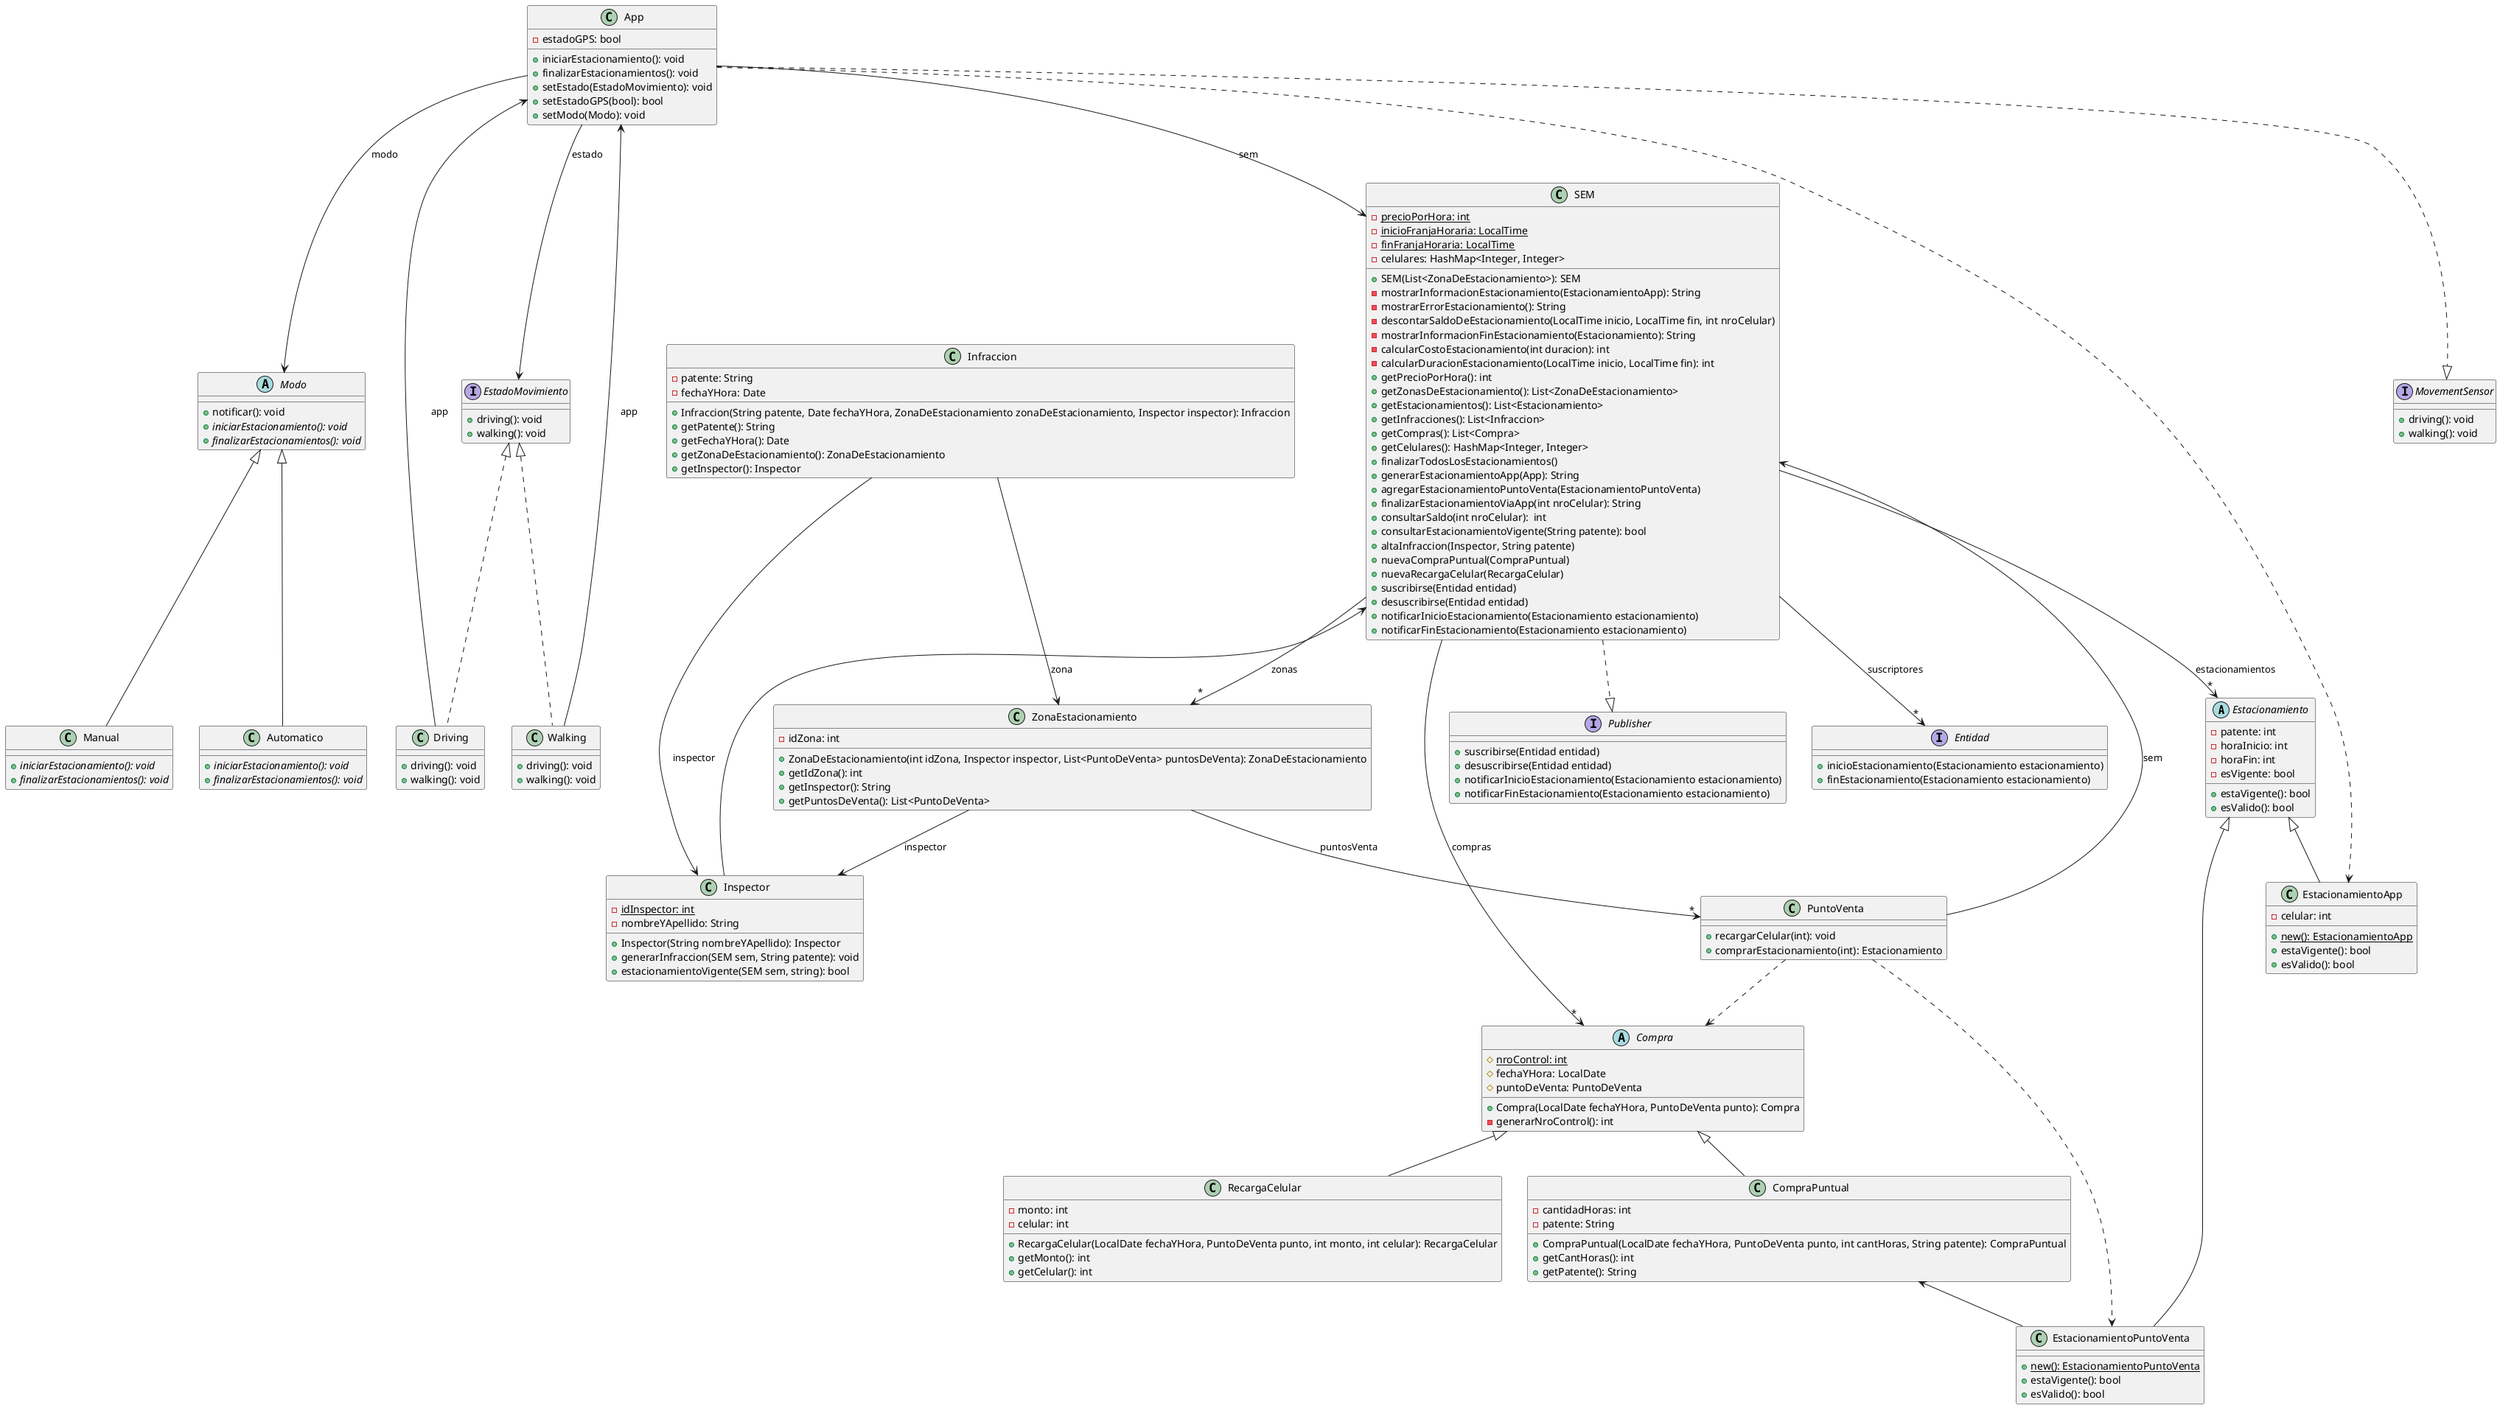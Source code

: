 @startuml
'https://plantuml.com/class-diagram

abstract class Estacionamiento {
    - patente: int
    - horaInicio: int
    - horaFin: int
    - esVigente: bool

    + estaVigente(): bool
    + esValido(): bool
}

abstract class Modo {
    + notificar(): void
    + {abstract} iniciarEstacionamiento(): void
    + {abstract} finalizarEstacionamientos(): void
}

class App {
    - estadoGPS: bool

    + iniciarEstacionamiento(): void
    + finalizarEstacionamientos(): void
    + setEstado(EstadoMovimiento): void
    + setEstadoGPS(bool): bool
    + setModo(Modo): void
}

class Automatico {
    + {abstract} iniciarEstacionamiento(): void
    + {abstract} finalizarEstacionamientos(): void
}

abstract class Compra {
    # {static} nroControl: int
    # fechaYHora: LocalDate
    # puntoDeVenta: PuntoDeVenta
    + Compra(LocalDate fechaYHora, PuntoDeVenta punto): Compra
    - generarNroControl(): int
}

class CompraPuntual {
    - cantidadHoras: int
    - patente: String
    + CompraPuntual(LocalDate fechaYHora, PuntoDeVenta punto, int cantHoras, String patente): CompraPuntual
    + getCantHoras(): int
    + getPatente(): String
}

class Driving {
    + driving(): void
    + walking(): void
}

class EstacionamientoApp {
    - celular: int

    + {static} new(): EstacionamientoApp
    + estaVigente(): bool
    + esValido(): bool
}

class EstacionamientoPuntoVenta {
    + {static} new(): EstacionamientoPuntoVenta
    + estaVigente(): bool
    + esValido(): bool
}

class Infraccion {
    - patente: String
    - fechaYHora: Date
    + Infraccion(String patente, Date fechaYHora, ZonaDeEstacionamiento zonaDeEstacionamiento, Inspector inspector): Infraccion
    + getPatente(): String
    + getFechaYHora(): Date
    + getZonaDeEstacionamiento(): ZonaDeEstacionamiento
    + getInspector(): Inspector
}

class Inspector {
    - {static} idInspector: int
    - nombreYApellido: String
    + Inspector(String nombreYApellido): Inspector
    + generarInfraccion(SEM sem, String patente): void
    + estacionamientoVigente(SEM sem, string): bool
}

class Manual {
    + {abstract} iniciarEstacionamiento(): void
    + {abstract} finalizarEstacionamientos(): void
}

interface Publisher {
    + suscribirse(Entidad entidad)
    + desuscribirse(Entidad entidad)
    + notificarInicioEstacionamiento(Estacionamiento estacionamiento)
    + notificarFinEstacionamiento(Estacionamiento estacionamiento)
}

class PuntoVenta {
    + recargarCelular(int): void
    + comprarEstacionamiento(int): Estacionamiento
}

class RecargaCelular {
    - monto: int
    - celular: int
    + RecargaCelular(LocalDate fechaYHora, PuntoDeVenta punto, int monto, int celular): RecargaCelular
    + getMonto(): int
    + getCelular(): int
}

class SEM {
    - {static} precioPorHora: int
    - {static} inicioFranjaHoraria: LocalTime
    - {static} finFranjaHoraria: LocalTime
    - celulares: HashMap<Integer, Integer>
    + SEM(List<ZonaDeEstacionamiento>): SEM
    - mostrarInformacionEstacionamiento(EstacionamientoApp): String
    - mostrarErrorEstacionamiento(): String
    - descontarSaldoDeEstacionamiento(LocalTime inicio, LocalTime fin, int nroCelular)
    - mostrarInformacionFinEstacionamiento(Estacionamiento): String
    - calcularCostoEstacionamiento(int duracion): int
    - calcularDuracionEstacionamiento(LocalTime inicio, LocalTime fin): int
    + getPrecioPorHora(): int
    + getZonasDeEstacionamiento(): List<ZonaDeEstacionamiento>
    + getEstacionamientos(): List<Estacionamiento>
    + getInfracciones(): List<Infraccion>
    + getCompras(): List<Compra>
    + getCelulares(): HashMap<Integer, Integer>
    + finalizarTodosLosEstacionamientos()
    + generarEstacionamientoApp(App): String
    + agregarEstacionamientoPuntoVenta(EstacionamientoPuntoVenta)
    + finalizarEstacionamientoViaApp(int nroCelular): String
    + consultarSaldo(int nroCelular):  int
    + consultarEstacionamientoVigente(String patente): bool
    + altaInfraccion(Inspector, String patente)
    + nuevaCompraPuntual(CompraPuntual)
    + nuevaRecargaCelular(RecargaCelular)
    + suscribirse(Entidad entidad)
    + desuscribirse(Entidad entidad)
    + notificarInicioEstacionamiento(Estacionamiento estacionamiento)
    + notificarFinEstacionamiento(Estacionamiento estacionamiento)
}

class Walking {
    + driving(): void
    + walking(): void
}

class ZonaEstacionamiento {
    - idZona: int
    + ZonaDeEstacionamiento(int idZona, Inspector inspector, List<PuntoDeVenta> puntosDeVenta): ZonaDeEstacionamiento
    + getIdZona(): int
    + getInspector(): String
    + getPuntosDeVenta(): List<PuntoDeVenta>
}

interface Entidad {
    + inicioEstacionamiento(Estacionamiento estacionamiento)
    + finEstacionamiento(Estacionamiento estacionamiento)
}

interface EstadoMovimiento {
    + driving(): void
    + walking(): void
}

interface MovementSensor {
    + driving(): void
    + walking(): void
}

App ..|> MovementSensor
App --> EstadoMovimiento: estado
App ..> EstacionamientoApp
App --> SEM: sem
App <-- Driving: app
App <-- Walking: app
App --> Modo: modo
Compra <|-- CompraPuntual
Compra <|-- RecargaCelular
CompraPuntual <-- EstacionamientoPuntoVenta
Infraccion --> Inspector: inspector
Infraccion --> ZonaEstacionamiento: zona
Inspector --> SEM
Estacionamiento <|-- EstacionamientoApp
Estacionamiento <|-- EstacionamientoPuntoVenta
EstadoMovimiento <|.. Driving
EstadoMovimiento <|.. Walking
Modo <|-- Automatico
Modo <|-- Manual
SEM --> Entidad: suscriptores "*"
PuntoVenta ..> Compra
PuntoVenta ..> EstacionamientoPuntoVenta
PuntoVenta --> SEM: sem
SEM --> "*" Compra: compras
SEM --> "*" Estacionamiento: estacionamientos
SEM --> "*" ZonaEstacionamiento: zonas
SEM ..|> Publisher
ZonaEstacionamiento --> "*" PuntoVenta: puntosVenta
ZonaEstacionamiento --> Inspector: inspector

@enduml